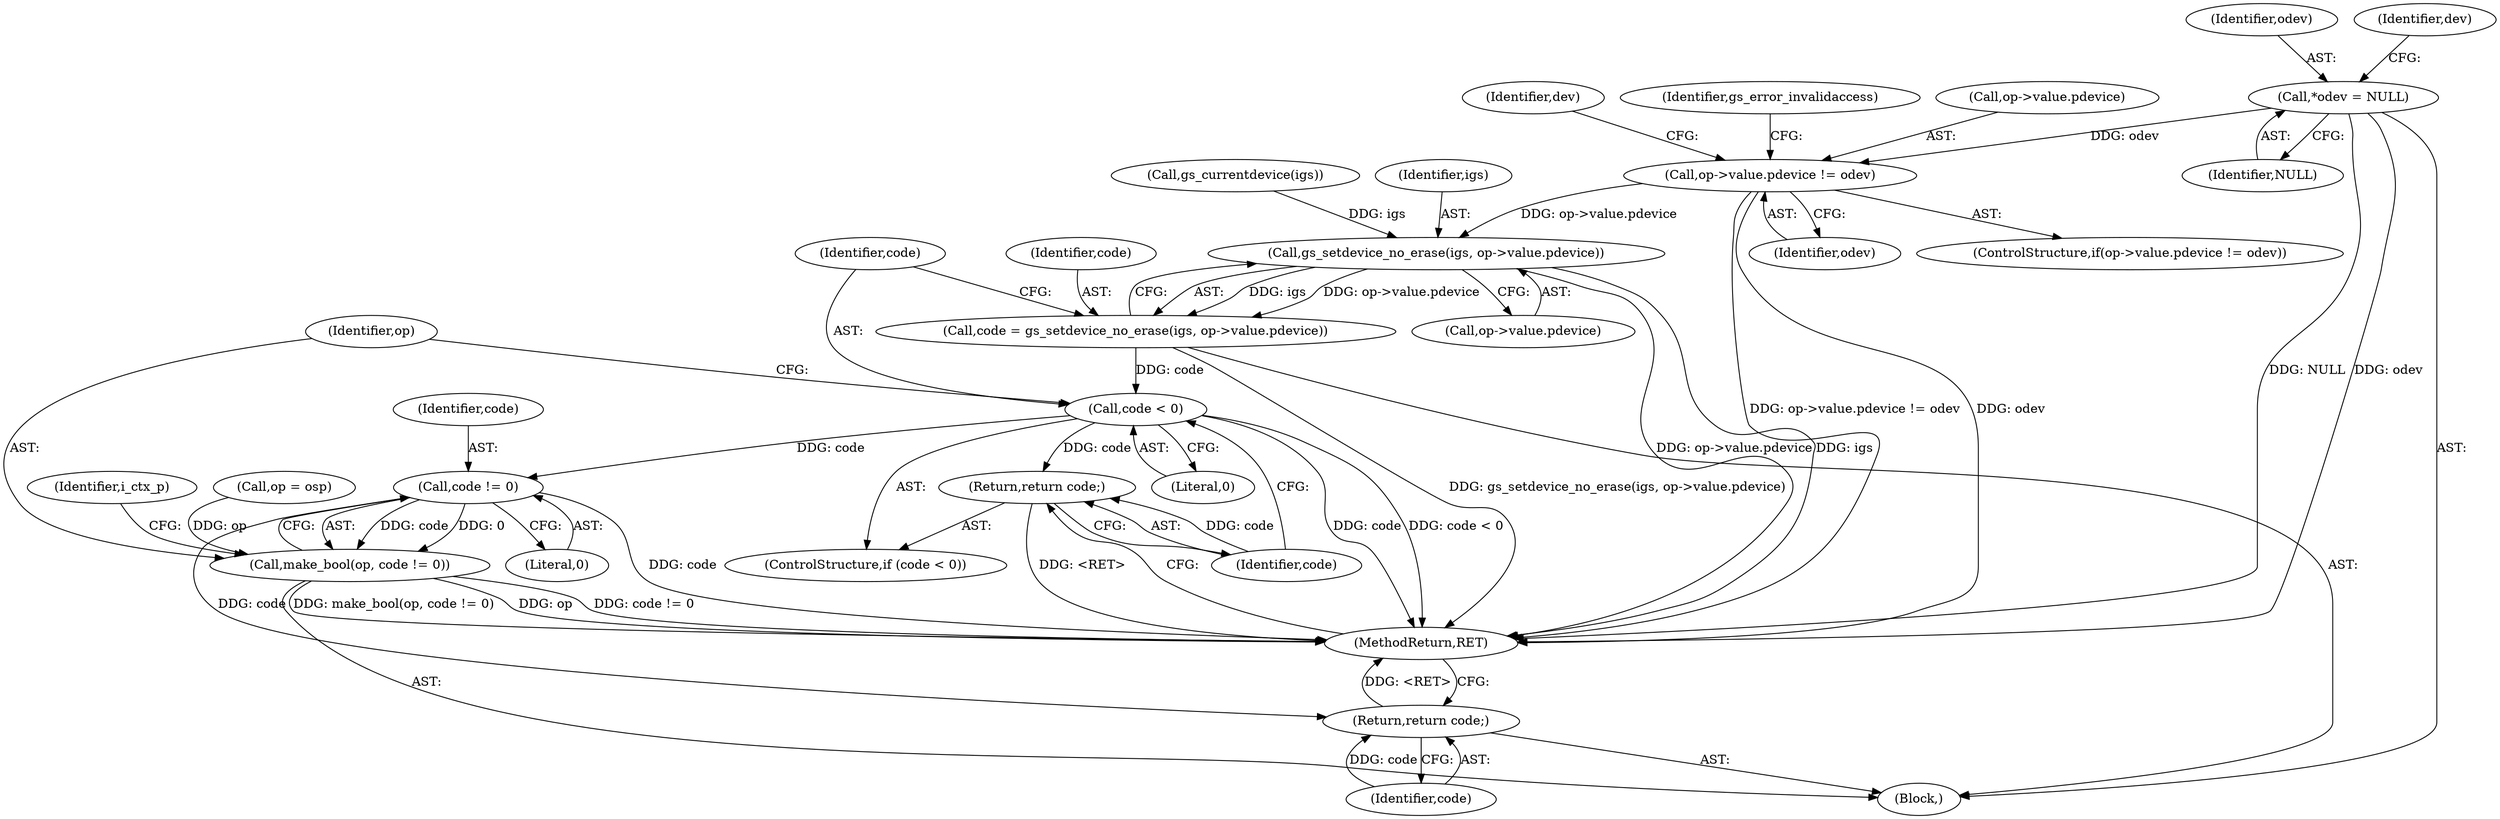 digraph "0_ghostscript_661e8d8fb8248c38d67958beda32f3a5876d0c3f@pointer" {
"1000146" [label="(Call,op->value.pdevice != odev)"];
"1000107" [label="(Call,*odev = NULL)"];
"1000162" [label="(Call,gs_setdevice_no_erase(igs, op->value.pdevice))"];
"1000160" [label="(Call,code = gs_setdevice_no_erase(igs, op->value.pdevice))"];
"1000170" [label="(Call,code < 0)"];
"1000173" [label="(Return,return code;)"];
"1000177" [label="(Call,code != 0)"];
"1000175" [label="(Call,make_bool(op, code != 0))"];
"1000184" [label="(Return,return code;)"];
"1000173" [label="(Return,return code;)"];
"1000116" [label="(Call,op = osp)"];
"1000161" [label="(Identifier,code)"];
"1000177" [label="(Call,code != 0)"];
"1000186" [label="(MethodReturn,RET)"];
"1000184" [label="(Return,return code;)"];
"1000152" [label="(Identifier,odev)"];
"1000164" [label="(Call,op->value.pdevice)"];
"1000174" [label="(Identifier,code)"];
"1000105" [label="(Block,)"];
"1000162" [label="(Call,gs_setdevice_no_erase(igs, op->value.pdevice))"];
"1000145" [label="(ControlStructure,if(op->value.pdevice != odev))"];
"1000171" [label="(Identifier,code)"];
"1000157" [label="(Identifier,dev)"];
"1000108" [label="(Identifier,odev)"];
"1000178" [label="(Identifier,code)"];
"1000176" [label="(Identifier,op)"];
"1000107" [label="(Call,*odev = NULL)"];
"1000170" [label="(Call,code < 0)"];
"1000146" [label="(Call,op->value.pdevice != odev)"];
"1000112" [label="(Identifier,dev)"];
"1000175" [label="(Call,make_bool(op, code != 0))"];
"1000163" [label="(Identifier,igs)"];
"1000113" [label="(Call,gs_currentdevice(igs))"];
"1000109" [label="(Identifier,NULL)"];
"1000154" [label="(Identifier,gs_error_invalidaccess)"];
"1000172" [label="(Literal,0)"];
"1000147" [label="(Call,op->value.pdevice)"];
"1000160" [label="(Call,code = gs_setdevice_no_erase(igs, op->value.pdevice))"];
"1000179" [label="(Literal,0)"];
"1000181" [label="(Identifier,i_ctx_p)"];
"1000185" [label="(Identifier,code)"];
"1000169" [label="(ControlStructure,if (code < 0))"];
"1000146" -> "1000145"  [label="AST: "];
"1000146" -> "1000152"  [label="CFG: "];
"1000147" -> "1000146"  [label="AST: "];
"1000152" -> "1000146"  [label="AST: "];
"1000154" -> "1000146"  [label="CFG: "];
"1000157" -> "1000146"  [label="CFG: "];
"1000146" -> "1000186"  [label="DDG: odev"];
"1000146" -> "1000186"  [label="DDG: op->value.pdevice != odev"];
"1000107" -> "1000146"  [label="DDG: odev"];
"1000146" -> "1000162"  [label="DDG: op->value.pdevice"];
"1000107" -> "1000105"  [label="AST: "];
"1000107" -> "1000109"  [label="CFG: "];
"1000108" -> "1000107"  [label="AST: "];
"1000109" -> "1000107"  [label="AST: "];
"1000112" -> "1000107"  [label="CFG: "];
"1000107" -> "1000186"  [label="DDG: odev"];
"1000107" -> "1000186"  [label="DDG: NULL"];
"1000162" -> "1000160"  [label="AST: "];
"1000162" -> "1000164"  [label="CFG: "];
"1000163" -> "1000162"  [label="AST: "];
"1000164" -> "1000162"  [label="AST: "];
"1000160" -> "1000162"  [label="CFG: "];
"1000162" -> "1000186"  [label="DDG: op->value.pdevice"];
"1000162" -> "1000186"  [label="DDG: igs"];
"1000162" -> "1000160"  [label="DDG: igs"];
"1000162" -> "1000160"  [label="DDG: op->value.pdevice"];
"1000113" -> "1000162"  [label="DDG: igs"];
"1000160" -> "1000105"  [label="AST: "];
"1000161" -> "1000160"  [label="AST: "];
"1000171" -> "1000160"  [label="CFG: "];
"1000160" -> "1000186"  [label="DDG: gs_setdevice_no_erase(igs, op->value.pdevice)"];
"1000160" -> "1000170"  [label="DDG: code"];
"1000170" -> "1000169"  [label="AST: "];
"1000170" -> "1000172"  [label="CFG: "];
"1000171" -> "1000170"  [label="AST: "];
"1000172" -> "1000170"  [label="AST: "];
"1000174" -> "1000170"  [label="CFG: "];
"1000176" -> "1000170"  [label="CFG: "];
"1000170" -> "1000186"  [label="DDG: code"];
"1000170" -> "1000186"  [label="DDG: code < 0"];
"1000170" -> "1000173"  [label="DDG: code"];
"1000170" -> "1000177"  [label="DDG: code"];
"1000173" -> "1000169"  [label="AST: "];
"1000173" -> "1000174"  [label="CFG: "];
"1000174" -> "1000173"  [label="AST: "];
"1000186" -> "1000173"  [label="CFG: "];
"1000173" -> "1000186"  [label="DDG: <RET>"];
"1000174" -> "1000173"  [label="DDG: code"];
"1000177" -> "1000175"  [label="AST: "];
"1000177" -> "1000179"  [label="CFG: "];
"1000178" -> "1000177"  [label="AST: "];
"1000179" -> "1000177"  [label="AST: "];
"1000175" -> "1000177"  [label="CFG: "];
"1000177" -> "1000186"  [label="DDG: code"];
"1000177" -> "1000175"  [label="DDG: code"];
"1000177" -> "1000175"  [label="DDG: 0"];
"1000177" -> "1000184"  [label="DDG: code"];
"1000175" -> "1000105"  [label="AST: "];
"1000176" -> "1000175"  [label="AST: "];
"1000181" -> "1000175"  [label="CFG: "];
"1000175" -> "1000186"  [label="DDG: op"];
"1000175" -> "1000186"  [label="DDG: code != 0"];
"1000175" -> "1000186"  [label="DDG: make_bool(op, code != 0)"];
"1000116" -> "1000175"  [label="DDG: op"];
"1000184" -> "1000105"  [label="AST: "];
"1000184" -> "1000185"  [label="CFG: "];
"1000185" -> "1000184"  [label="AST: "];
"1000186" -> "1000184"  [label="CFG: "];
"1000184" -> "1000186"  [label="DDG: <RET>"];
"1000185" -> "1000184"  [label="DDG: code"];
}
